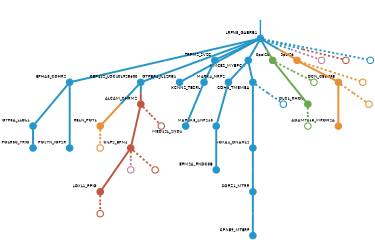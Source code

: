 strict digraph  {
graph[splines=false]; nodesep=0.7; rankdir=TB; ranksep=0.6; forcelabels=true; dpi=600; size=2.5;
0 [color="#2496c8ff", fillcolor="#2496c8ff", fixedsize=true, fontname=Lato, fontsize="12pt", height="0.25", label="", penwidth=3, shape=circle, style=filled, xlabel=LRFN5_GABRB1];
8 [color="#2496c8ff", fillcolor="#2496c8ff", fixedsize=true, fontname=Lato, fontsize="12pt", height="0.25", label="", penwidth=3, shape=circle, style=filled, xlabel=EPHA3_CDHR2];
10 [color="#2496c8ff", fillcolor="#2496c8ff", fixedsize=true, fontname=Lato, fontsize="12pt", height="0.25", label="", penwidth=3, shape=circle, style=filled, xlabel=CEP112_LOC101928600];
13 [color="#2496c8ff", fillcolor="#2496c8ff", fixedsize=true, fontname=Lato, fontsize="12pt", height="0.25", label="", penwidth=3, shape=circle, style=filled, xlabel=GTPBP1_IL12RB1];
23 [color="#2496c8ff", fillcolor="#2496c8ff", fixedsize=true, fontname=Lato, fontsize="12pt", height="0.25", label="", penwidth=3, shape=circle, style=filled, xlabel=TRPM2_SV2C];
24 [color="#2496c8ff", fillcolor="#2496c8ff", fixedsize=true, fontname=Lato, fontsize="12pt", height="0.25", label="", penwidth=3, shape=circle, style=filled, xlabel=HMCES_MYBPC1];
25 [color="#6aa84fff", fillcolor="#6aa84fff", fixedsize=true, fontname=Lato, fontsize="12pt", height="0.25", label="", penwidth=3, shape=circle, style=filled, xlabel="0pol25"];
26 [color="#e69138ff", fillcolor="#e69138ff", fixedsize=true, fontname=Lato, fontsize="12pt", height="0.25", label="", penwidth=3, shape=circle, style=filled, xlabel="0pol26"];
29 [color="#c27ba0ff", fillcolor="#c27ba0ff", fixedsize=true, fontname=Lato, fontsize="12pt", height="0.25", label="", penwidth=3, shape=circle, style=solid, xlabel=""];
34 [color="#be5742ff", fillcolor="#be5742ff", fixedsize=true, fontname=Lato, fontsize="12pt", height="0.25", label="", penwidth=3, shape=circle, style=solid, xlabel=""];
38 [color="#2496c8ff", fillcolor="#2496c8ff", fixedsize=true, fontname=Lato, fontsize="12pt", height="0.25", label="", penwidth=3, shape=circle, style=solid, xlabel=""];
2 [color="#2496c8ff", fillcolor="#2496c8ff", fixedsize=true, fontname=Lato, fontsize="12pt", height="0.25", label="", penwidth=3, shape=circle, style=filled, xlabel=NOXA1_DNAH12];
15 [color="#2496c8ff", fillcolor="#2496c8ff", fixedsize=true, fontname=Lato, fontsize="12pt", height="0.25", label="", penwidth=3, shape=circle, style=filled, xlabel=COPZ1_MTRR];
3 [color="#be5742ff", fillcolor="#be5742ff", fixedsize=true, fontname=Lato, fontsize="12pt", height="0.25", label="", penwidth=3, shape=circle, style=filled, xlabel=LOXL1_PPIG];
35 [color="#be5742ff", fillcolor="#be5742ff", fixedsize=true, fontname=Lato, fontsize="12pt", height="0.25", label="", penwidth=3, shape=circle, style=solid, xlabel=""];
4 [color="#2496c8ff", fillcolor="#2496c8ff", fixedsize=true, fontname=Lato, fontsize="12pt", height="0.25", label="", penwidth=3, shape=circle, style=filled, xlabel=GTF3A_LLGL1];
21 [color="#2496c8ff", fillcolor="#2496c8ff", fixedsize=true, fontname=Lato, fontsize="12pt", height="0.25", label="", penwidth=3, shape=circle, style=filled, xlabel=POLR3C_TRIO];
5 [color="#e69138ff", fillcolor="#e69138ff", fixedsize=true, fontname=Lato, fontsize="12pt", height="0.25", label="", penwidth=3, shape=circle, style=filled, xlabel=RELN_POT1];
32 [color="#e69138ff", fillcolor="#e69138ff", fixedsize=true, fontname=Lato, fontsize="12pt", height="0.25", label="", penwidth=3, shape=circle, style=solid, xlabel=""];
6 [color="#6aa84fff", fillcolor="#6aa84fff", fixedsize=true, fontname=Lato, fontsize="12pt", height="0.25", label="", penwidth=3, shape=circle, style=filled, xlabel=DLC1_RHOU];
28 [color="#6aa84fff", fillcolor="#6aa84fff", fixedsize=true, fontname=Lato, fontsize="12pt", height="0.25", label="", penwidth=3, shape=circle, style=solid, xlabel=""];
7 [color="#be5742ff", fillcolor="#be5742ff", fixedsize=true, fontname=Lato, fontsize="12pt", height="0.25", label="", penwidth=3, shape=circle, style=filled, xlabel=CILP2_EPN1];
30 [color="#c27ba0ff", fillcolor="#c27ba0ff", fixedsize=true, fontname=Lato, fontsize="12pt", height="0.25", label="", penwidth=3, shape=circle, style=solid, xlabel=""];
36 [color="#be5742ff", fillcolor="#be5742ff", fixedsize=true, fontname=Lato, fontsize="12pt", height="0.25", label="", penwidth=3, shape=circle, style=solid, xlabel=""];
1 [color="#2496c8ff", fillcolor="#2496c8ff", fixedsize=true, fontname=Lato, fontsize="12pt", height="0.25", label="", penwidth=3, shape=circle, style=filled, xlabel=POSTN_IGF2R];
22 [color="#be5742ff", fillcolor="#be5742ff", fixedsize=true, fontname=Lato, fontsize="12pt", height="0.25", label="", penwidth=3, shape=circle, style=filled, xlabel=ALCAM_CHRM2];
11 [color="#2496c8ff", fillcolor="#2496c8ff", fixedsize=true, fontname=Lato, fontsize="12pt", height="0.25", label="", penwidth=3, shape=circle, style=filled, xlabel=MAP4K3_ZNF213];
16 [color="#2496c8ff", fillcolor="#2496c8ff", fixedsize=true, fontname=Lato, fontsize="12pt", height="0.25", label="", penwidth=3, shape=circle, style=filled, xlabel=EPM2A_FNDC3B];
14 [color="#2496c8ff", fillcolor="#2496c8ff", fixedsize=true, fontname=Lato, fontsize="12pt", height="0.25", label="", penwidth=3, shape=circle, style=filled, xlabel=CPNE9_MTERF];
17 [color="#2496c8ff", fillcolor="#2496c8ff", fixedsize=true, fontname=Lato, fontsize="12pt", height="0.25", label="", penwidth=3, shape=circle, style=filled, xlabel=KCNN2_TECRL];
12 [color="#2496c8ff", fillcolor="#2496c8ff", fixedsize=true, fontname=Lato, fontsize="12pt", height="0.25", label="", penwidth=3, shape=circle, style=filled, xlabel=MED12L_SND1];
18 [color="#2496c8ff", fillcolor="#2496c8ff", fixedsize=true, fontname=Lato, fontsize="12pt", height="0.25", label="", penwidth=3, shape=circle, style=filled, xlabel=MARK4_NRP2];
19 [color="#2496c8ff", fillcolor="#2496c8ff", fixedsize=true, fontname=Lato, fontsize="12pt", height="0.25", label="", penwidth=3, shape=circle, style=filled, xlabel=CDH6_TMEM8A];
39 [color="#2496c8ff", fillcolor="#2496c8ff", fixedsize=true, fontname=Lato, fontsize="12pt", height="0.25", label="", penwidth=3, shape=circle, style=solid, xlabel=""];
20 [color="#e69138ff", fillcolor="#e69138ff", fixedsize=true, fontname=Lato, fontsize="12pt", height="0.25", label="", penwidth=3, shape=circle, style=filled, xlabel=DCN_C8orf58];
9 [color="#e69138ff", fillcolor="#e69138ff", fixedsize=true, fontname=Lato, fontsize="12pt", height="0.25", label="", penwidth=3, shape=circle, style=filled, xlabel=ADAMTS15_MROH2A];
33 [color="#e69138ff", fillcolor="#e69138ff", fixedsize=true, fontname=Lato, fontsize="12pt", height="0.25", label="", penwidth=3, shape=circle, style=solid, xlabel=""];
37 [color="#be5742ff", fillcolor="#be5742ff", fixedsize=true, fontname=Lato, fontsize="12pt", height="0.25", label="", penwidth=3, shape=circle, style=solid, xlabel=""];
27 [color="#6aa84fff", fillcolor="#6aa84fff", fixedsize=true, fontname=Lato, fontsize="12pt", height="0.25", label="", penwidth=3, shape=circle, style=solid, xlabel=""];
31 [color="#e69138ff", fillcolor="#e69138ff", fixedsize=true, fontname=Lato, fontsize="12pt", height="0.25", label="", penwidth=3, shape=circle, style=solid, xlabel=""];
normal [label="", penwidth=3, style=invis, xlabel=LRFN5_GABRB1];
0 -> 8  [arrowsize=0, color="#2496c8ff;0.5:#2496c8ff", minlen="2.2857143878936768", penwidth="5.5", style=solid];
0 -> 10  [arrowsize=0, color="#2496c8ff;0.5:#2496c8ff", minlen="2.142857074737549", penwidth="5.5", style=solid];
0 -> 13  [arrowsize=0, color="#2496c8ff;0.5:#2496c8ff", minlen="2.0", penwidth="5.5", style=solid];
0 -> 23  [arrowsize=0, color="#2496c8ff;0.5:#2496c8ff", minlen="1.7142857313156128", penwidth="5.5", style=solid];
0 -> 24  [arrowsize=0, color="#2496c8ff;0.5:#2496c8ff", minlen="1.7142857313156128", penwidth="5.5", style=solid];
0 -> 25  [arrowsize=0, color="#2496c8ff;0.5:#6aa84fff", minlen="1.3571429252624512", penwidth="5.5", style=solid];
0 -> 26  [arrowsize=0, color="#2496c8ff;0.5:#e69138ff", minlen="1.3571429252624512", penwidth="5.5", style=solid];
0 -> 29  [arrowsize=0, color="#2496c8ff;0.5:#c27ba0ff", minlen="1.3571429252624512", penwidth=5, style=dashed];
0 -> 34  [arrowsize=0, color="#2496c8ff;0.5:#be5742ff", minlen="1.3571429252624512", penwidth=5, style=dashed];
0 -> 38  [arrowsize=0, color="#2496c8ff;0.5:#2496c8ff", minlen="1.3571429252624512", penwidth=5, style=dashed];
8 -> 1  [arrowsize=0, color="#2496c8ff;0.5:#2496c8ff", minlen="3.0", penwidth="5.5", style=solid];
8 -> 4  [arrowsize=0, color="#2496c8ff;0.5:#2496c8ff", minlen="2.4285714626312256", penwidth="5.5", style=solid];
10 -> 5  [arrowsize=0, color="#2496c8ff;0.5:#e69138ff", minlen="2.4285714626312256", penwidth="5.5", style=solid];
10 -> 22  [arrowsize=0, color="#2496c8ff;0.5:#be5742ff", minlen="1.7142857313156128", penwidth="5.5", style=solid];
23 -> 17  [arrowsize=0, color="#2496c8ff;0.5:#2496c8ff", minlen="1.8571428060531616", penwidth="5.5", style=solid];
24 -> 18  [arrowsize=0, color="#2496c8ff;0.5:#2496c8ff", minlen="1.8571428060531616", penwidth="5.5", style=solid];
24 -> 19  [arrowsize=0, color="#2496c8ff;0.5:#2496c8ff", minlen="1.8571428060531616", penwidth="5.5", style=solid];
25 -> 6  [arrowsize=0, color="#6aa84fff;0.5:#6aa84fff", minlen="2.4285714626312256", penwidth="5.5", style=solid];
25 -> 27  [arrowsize=0, color="#6aa84fff;0.5:#6aa84fff", minlen="1.3571429252624512", penwidth=5, style=dashed];
26 -> 20  [arrowsize=0, color="#e69138ff;0.5:#e69138ff", minlen="1.8571428060531616", penwidth="5.5", style=solid];
26 -> 31  [arrowsize=0, color="#e69138ff;0.5:#e69138ff", minlen="1.3571429252624512", penwidth=5, style=dashed];
2 -> 15  [arrowsize=0, color="#2496c8ff;0.5:#2496c8ff", minlen="2.0", penwidth="5.5", style=solid];
15 -> 14  [arrowsize=0, color="#2496c8ff;0.5:#2496c8ff", minlen="2.0", penwidth="5.5", style=solid];
3 -> 35  [arrowsize=0, color="#be5742ff;0.5:#be5742ff", minlen="1.3571429252624512", penwidth=5, style=dashed];
4 -> 21  [arrowsize=0, color="#2496c8ff;0.5:#2496c8ff", minlen="1.7142857313156128", penwidth="5.5", style=solid];
5 -> 32  [arrowsize=0, color="#e69138ff;0.5:#e69138ff", minlen="1.3571429252624512", penwidth=5, style=dashed];
6 -> 28  [arrowsize=0, color="#6aa84fff;0.5:#6aa84fff", minlen="1.3571429252624512", penwidth=5, style=dashed];
7 -> 3  [arrowsize=0, color="#be5742ff;0.5:#be5742ff", minlen="2.857142925262451", penwidth="5.5", style=solid];
7 -> 30  [arrowsize=0, color="#be5742ff;0.5:#c27ba0ff", minlen="1.3571429252624512", penwidth=5, style=dashed];
7 -> 36  [arrowsize=0, color="#be5742ff;0.5:#be5742ff", minlen="1.3571429252624512", penwidth=5, style=dashed];
22 -> 7  [arrowsize=0, color="#be5742ff;0.5:#be5742ff", minlen="2.2857143878936768", penwidth="5.5", style=solid];
22 -> 37  [arrowsize=0, color="#be5742ff;0.5:#be5742ff", minlen="1.3571429252624512", penwidth=5, style=dashed];
11 -> 16  [arrowsize=0, color="#2496c8ff;0.5:#2496c8ff", minlen="2.0", penwidth="5.5", style=solid];
17 -> 12  [arrowsize=0, color="#2496c8ff;0.5:#2496c8ff", minlen="2.0", penwidth="5.5", style=solid];
18 -> 11  [arrowsize=0, color="#2496c8ff;0.5:#2496c8ff", minlen="2.142857074737549", penwidth="5.5", style=solid];
19 -> 2  [arrowsize=0, color="#2496c8ff;0.5:#2496c8ff", minlen="3.0", penwidth="5.5", style=solid];
19 -> 39  [arrowsize=0, color="#2496c8ff;0.5:#2496c8ff", minlen="1.3571429252624512", penwidth=5, style=dashed];
20 -> 9  [arrowsize=0, color="#e69138ff;0.5:#e69138ff", minlen="2.2857143878936768", penwidth="5.5", style=solid];
20 -> 33  [arrowsize=0, color="#e69138ff;0.5:#e69138ff", minlen="1.3571429252624512", penwidth=5, style=dashed];
normal -> 0  [arrowsize=0, color="#2496c8ff", label="", penwidth=4, style=solid];
}
